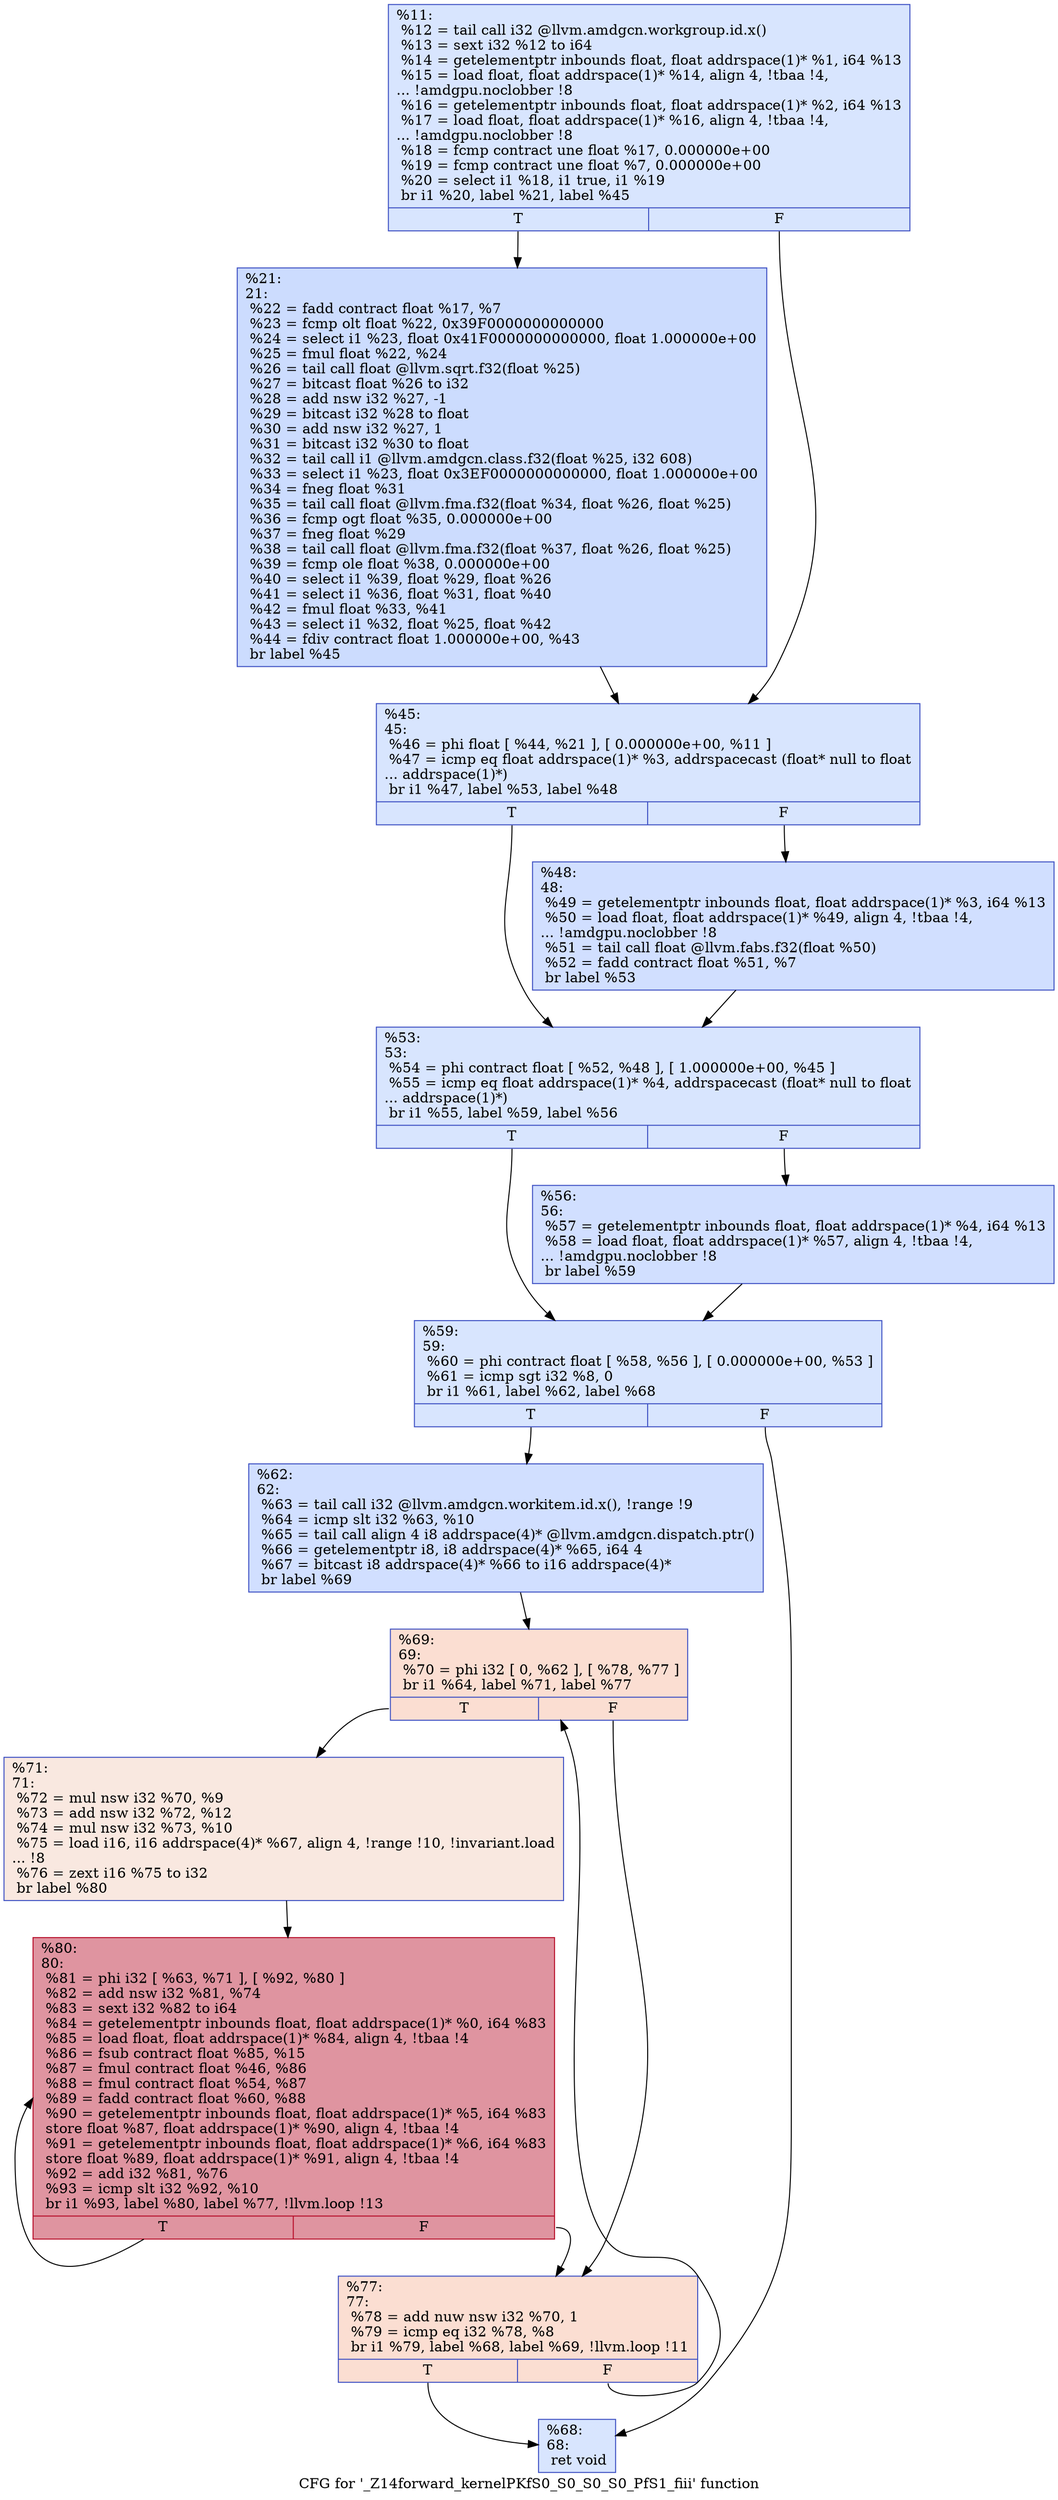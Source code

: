 digraph "CFG for '_Z14forward_kernelPKfS0_S0_S0_S0_PfS1_fiii' function" {
	label="CFG for '_Z14forward_kernelPKfS0_S0_S0_S0_PfS1_fiii' function";

	Node0x493c860 [shape=record,color="#3d50c3ff", style=filled, fillcolor="#a7c5fe70",label="{%11:\l  %12 = tail call i32 @llvm.amdgcn.workgroup.id.x()\l  %13 = sext i32 %12 to i64\l  %14 = getelementptr inbounds float, float addrspace(1)* %1, i64 %13\l  %15 = load float, float addrspace(1)* %14, align 4, !tbaa !4,\l... !amdgpu.noclobber !8\l  %16 = getelementptr inbounds float, float addrspace(1)* %2, i64 %13\l  %17 = load float, float addrspace(1)* %16, align 4, !tbaa !4,\l... !amdgpu.noclobber !8\l  %18 = fcmp contract une float %17, 0.000000e+00\l  %19 = fcmp contract une float %7, 0.000000e+00\l  %20 = select i1 %18, i1 true, i1 %19\l  br i1 %20, label %21, label %45\l|{<s0>T|<s1>F}}"];
	Node0x493c860:s0 -> Node0x4940540;
	Node0x493c860:s1 -> Node0x49405d0;
	Node0x4940540 [shape=record,color="#3d50c3ff", style=filled, fillcolor="#8caffe70",label="{%21:\l21:                                               \l  %22 = fadd contract float %17, %7\l  %23 = fcmp olt float %22, 0x39F0000000000000\l  %24 = select i1 %23, float 0x41F0000000000000, float 1.000000e+00\l  %25 = fmul float %22, %24\l  %26 = tail call float @llvm.sqrt.f32(float %25)\l  %27 = bitcast float %26 to i32\l  %28 = add nsw i32 %27, -1\l  %29 = bitcast i32 %28 to float\l  %30 = add nsw i32 %27, 1\l  %31 = bitcast i32 %30 to float\l  %32 = tail call i1 @llvm.amdgcn.class.f32(float %25, i32 608)\l  %33 = select i1 %23, float 0x3EF0000000000000, float 1.000000e+00\l  %34 = fneg float %31\l  %35 = tail call float @llvm.fma.f32(float %34, float %26, float %25)\l  %36 = fcmp ogt float %35, 0.000000e+00\l  %37 = fneg float %29\l  %38 = tail call float @llvm.fma.f32(float %37, float %26, float %25)\l  %39 = fcmp ole float %38, 0.000000e+00\l  %40 = select i1 %39, float %29, float %26\l  %41 = select i1 %36, float %31, float %40\l  %42 = fmul float %33, %41\l  %43 = select i1 %32, float %25, float %42\l  %44 = fdiv contract float 1.000000e+00, %43\l  br label %45\l}"];
	Node0x4940540 -> Node0x49405d0;
	Node0x49405d0 [shape=record,color="#3d50c3ff", style=filled, fillcolor="#a7c5fe70",label="{%45:\l45:                                               \l  %46 = phi float [ %44, %21 ], [ 0.000000e+00, %11 ]\l  %47 = icmp eq float addrspace(1)* %3, addrspacecast (float* null to float\l... addrspace(1)*)\l  br i1 %47, label %53, label %48\l|{<s0>T|<s1>F}}"];
	Node0x49405d0:s0 -> Node0x4942440;
	Node0x49405d0:s1 -> Node0x49424d0;
	Node0x49424d0 [shape=record,color="#3d50c3ff", style=filled, fillcolor="#96b7ff70",label="{%48:\l48:                                               \l  %49 = getelementptr inbounds float, float addrspace(1)* %3, i64 %13\l  %50 = load float, float addrspace(1)* %49, align 4, !tbaa !4,\l... !amdgpu.noclobber !8\l  %51 = tail call float @llvm.fabs.f32(float %50)\l  %52 = fadd contract float %51, %7\l  br label %53\l}"];
	Node0x49424d0 -> Node0x4942440;
	Node0x4942440 [shape=record,color="#3d50c3ff", style=filled, fillcolor="#a7c5fe70",label="{%53:\l53:                                               \l  %54 = phi contract float [ %52, %48 ], [ 1.000000e+00, %45 ]\l  %55 = icmp eq float addrspace(1)* %4, addrspacecast (float* null to float\l... addrspace(1)*)\l  br i1 %55, label %59, label %56\l|{<s0>T|<s1>F}}"];
	Node0x4942440:s0 -> Node0x4942b60;
	Node0x4942440:s1 -> Node0x4942bb0;
	Node0x4942bb0 [shape=record,color="#3d50c3ff", style=filled, fillcolor="#96b7ff70",label="{%56:\l56:                                               \l  %57 = getelementptr inbounds float, float addrspace(1)* %4, i64 %13\l  %58 = load float, float addrspace(1)* %57, align 4, !tbaa !4,\l... !amdgpu.noclobber !8\l  br label %59\l}"];
	Node0x4942bb0 -> Node0x4942b60;
	Node0x4942b60 [shape=record,color="#3d50c3ff", style=filled, fillcolor="#a7c5fe70",label="{%59:\l59:                                               \l  %60 = phi contract float [ %58, %56 ], [ 0.000000e+00, %53 ]\l  %61 = icmp sgt i32 %8, 0\l  br i1 %61, label %62, label %68\l|{<s0>T|<s1>F}}"];
	Node0x4942b60:s0 -> Node0x4943020;
	Node0x4942b60:s1 -> Node0x4943070;
	Node0x4943020 [shape=record,color="#3d50c3ff", style=filled, fillcolor="#96b7ff70",label="{%62:\l62:                                               \l  %63 = tail call i32 @llvm.amdgcn.workitem.id.x(), !range !9\l  %64 = icmp slt i32 %63, %10\l  %65 = tail call align 4 i8 addrspace(4)* @llvm.amdgcn.dispatch.ptr()\l  %66 = getelementptr i8, i8 addrspace(4)* %65, i64 4\l  %67 = bitcast i8 addrspace(4)* %66 to i16 addrspace(4)*\l  br label %69\l}"];
	Node0x4943020 -> Node0x4943ac0;
	Node0x4943070 [shape=record,color="#3d50c3ff", style=filled, fillcolor="#a7c5fe70",label="{%68:\l68:                                               \l  ret void\l}"];
	Node0x4943ac0 [shape=record,color="#3d50c3ff", style=filled, fillcolor="#f7b59970",label="{%69:\l69:                                               \l  %70 = phi i32 [ 0, %62 ], [ %78, %77 ]\l  br i1 %64, label %71, label %77\l|{<s0>T|<s1>F}}"];
	Node0x4943ac0:s0 -> Node0x4943d00;
	Node0x4943ac0:s1 -> Node0x4943c00;
	Node0x4943d00 [shape=record,color="#3d50c3ff", style=filled, fillcolor="#f1ccb870",label="{%71:\l71:                                               \l  %72 = mul nsw i32 %70, %9\l  %73 = add nsw i32 %72, %12\l  %74 = mul nsw i32 %73, %10\l  %75 = load i16, i16 addrspace(4)* %67, align 4, !range !10, !invariant.load\l... !8\l  %76 = zext i16 %75 to i32\l  br label %80\l}"];
	Node0x4943d00 -> Node0x4944270;
	Node0x4943c00 [shape=record,color="#3d50c3ff", style=filled, fillcolor="#f7b59970",label="{%77:\l77:                                               \l  %78 = add nuw nsw i32 %70, 1\l  %79 = icmp eq i32 %78, %8\l  br i1 %79, label %68, label %69, !llvm.loop !11\l|{<s0>T|<s1>F}}"];
	Node0x4943c00:s0 -> Node0x4943070;
	Node0x4943c00:s1 -> Node0x4943ac0;
	Node0x4944270 [shape=record,color="#b70d28ff", style=filled, fillcolor="#b70d2870",label="{%80:\l80:                                               \l  %81 = phi i32 [ %63, %71 ], [ %92, %80 ]\l  %82 = add nsw i32 %81, %74\l  %83 = sext i32 %82 to i64\l  %84 = getelementptr inbounds float, float addrspace(1)* %0, i64 %83\l  %85 = load float, float addrspace(1)* %84, align 4, !tbaa !4\l  %86 = fsub contract float %85, %15\l  %87 = fmul contract float %46, %86\l  %88 = fmul contract float %54, %87\l  %89 = fadd contract float %60, %88\l  %90 = getelementptr inbounds float, float addrspace(1)* %5, i64 %83\l  store float %87, float addrspace(1)* %90, align 4, !tbaa !4\l  %91 = getelementptr inbounds float, float addrspace(1)* %6, i64 %83\l  store float %89, float addrspace(1)* %91, align 4, !tbaa !4\l  %92 = add i32 %81, %76\l  %93 = icmp slt i32 %92, %10\l  br i1 %93, label %80, label %77, !llvm.loop !13\l|{<s0>T|<s1>F}}"];
	Node0x4944270:s0 -> Node0x4944270;
	Node0x4944270:s1 -> Node0x4943c00;
}
